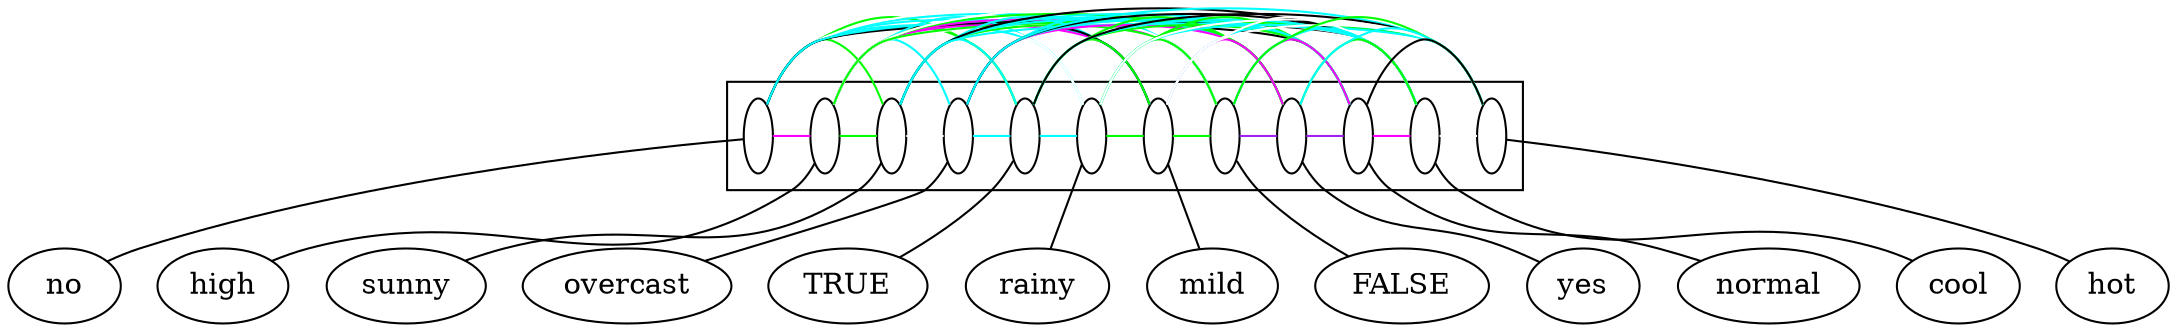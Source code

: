 digraph G {
compound=True;
no;
high;
sunny;
overcast;
TRUE;
rainy;
mild;
FALSE;
yes;
normal;
cool;
hot;
subgraph cluster_highnocoolFALSEnormalyesovercasthotrainyTRUEmildsunny {
s_no [width=0.2, fixedsize=True, fillcolor=white, label=" "];
s_high [width=0.2, fixedsize=True, fillcolor=white, label=" "];
s_sunny [width=0.2, fixedsize=True, fillcolor=white, label=" "];
s_overcast [width=0.2, fixedsize=True, fillcolor=white, label=" "];
s_TRUE [width=0.2, fixedsize=True, fillcolor=white, label=" "];
s_rainy [width=0.2, fixedsize=True, fillcolor=white, label=" "];
s_mild [width=0.2, fixedsize=True, fillcolor=white, label=" "];
s_FALSE [width=0.2, fixedsize=True, fillcolor=white, label=" "];
s_yes [width=0.2, fixedsize=True, fillcolor=white, label=" "];
s_normal [width=0.2, fixedsize=True, fillcolor=white, label=" "];
s_cool [width=0.2, fixedsize=True, fillcolor=white, label=" "];
s_hot [width=0.2, fixedsize=True, fillcolor=white, label=" "];
subgraph  {
rank=same;
s_no -> s_high  [color=magenta, arrowhead=none];
s_no -> s_sunny  [color=green, arrowhead=none];
s_no -> s_overcast  [color=white, arrowhead=none];
s_no -> s_TRUE  [color=green, arrowhead=none];
s_no -> s_rainy  [color=cyan, arrowhead=none];
s_no -> s_mild  [color=cyan, arrowhead=none];
s_no -> s_FALSE  [color=cyan, arrowhead=none];
s_no -> s_yes  [color=white, arrowhead=none];
s_no -> s_normal  [color=black, arrowhead=none];
s_no -> s_cool  [color=black, arrowhead=none];
s_no -> s_hot  [color=cyan, arrowhead=none];
s_high -> s_sunny  [color=green, arrowhead=none];
s_high -> s_overcast  [color=cyan, arrowhead=none];
s_high -> s_TRUE  [color=green, arrowhead=none];
s_high -> s_rainy  [color=cyan, arrowhead=none];
s_high -> s_mild  [color=magenta, arrowhead=none];
s_high -> s_FALSE  [color=magenta, arrowhead=none];
s_high -> s_yes  [color=green, arrowhead=none];
s_high -> s_normal  [color=white, arrowhead=none];
s_high -> s_cool  [color=white, arrowhead=none];
s_high -> s_hot  [color=green, arrowhead=none];
s_sunny -> s_overcast  [color=white, arrowhead=none];
s_sunny -> s_TRUE  [color=cyan, arrowhead=none];
s_sunny -> s_rainy  [color=white, arrowhead=none];
s_sunny -> s_mild  [color=cyan, arrowhead=none];
s_sunny -> s_FALSE  [color=green, arrowhead=none];
s_sunny -> s_yes  [color=cyan, arrowhead=none];
s_sunny -> s_normal  [color=cyan, arrowhead=none];
s_sunny -> s_cool  [color=black, arrowhead=none];
s_sunny -> s_hot  [color=cyan, arrowhead=none];
s_overcast -> s_TRUE  [color=cyan, arrowhead=none];
s_overcast -> s_rainy  [color=white, arrowhead=none];
s_overcast -> s_mild  [color=black, arrowhead=none];
s_overcast -> s_FALSE  [color=cyan, arrowhead=none];
s_overcast -> s_yes  [color=magenta, arrowhead=none];
s_overcast -> s_normal  [color=cyan, arrowhead=none];
s_overcast -> s_cool  [color=black, arrowhead=none];
s_overcast -> s_hot  [color=cyan, arrowhead=none];
s_TRUE -> s_rainy  [color=cyan, arrowhead=none];
s_TRUE -> s_mild  [color=green, arrowhead=none];
s_TRUE -> s_FALSE  [color=white, arrowhead=none];
s_TRUE -> s_yes  [color=green, arrowhead=none];
s_TRUE -> s_normal  [color=green, arrowhead=none];
s_TRUE -> s_cool  [color=cyan, arrowhead=none];
s_TRUE -> s_hot  [color=black, arrowhead=none];
s_rainy -> s_mild  [color=green, arrowhead=none];
s_rainy -> s_FALSE  [color=green, arrowhead=none];
s_rainy -> s_yes  [color=green, arrowhead=none];
s_rainy -> s_normal  [color=green, arrowhead=none];
s_rainy -> s_cool  [color=cyan, arrowhead=none];
s_rainy -> s_hot  [color=white, arrowhead=none];
s_mild -> s_FALSE  [color=green, arrowhead=none];
s_mild -> s_yes  [color=magenta, arrowhead=none];
s_mild -> s_normal  [color=cyan, arrowhead=none];
s_mild -> s_cool  [color=white, arrowhead=none];
s_mild -> s_hot  [color=white, arrowhead=none];
s_FALSE -> s_yes  [color=purple, arrowhead=none];
s_FALSE -> s_normal  [color=magenta, arrowhead=none];
s_FALSE -> s_cool  [color=cyan, arrowhead=none];
s_FALSE -> s_hot  [color=green, arrowhead=none];
s_yes -> s_normal  [color=purple, arrowhead=none];
s_yes -> s_cool  [color=green, arrowhead=none];
s_yes -> s_hot  [color=cyan, arrowhead=none];
s_normal -> s_cool  [color=magenta, arrowhead=none];
s_normal -> s_hot  [color=black, arrowhead=none];
s_cool -> s_hot  [color=white, arrowhead=none];
}

}

s_no -> no  [arrowhead=none];
s_high -> high  [arrowhead=none];
s_sunny -> sunny  [arrowhead=none];
s_overcast -> overcast  [arrowhead=none];
s_TRUE -> TRUE  [arrowhead=none];
s_rainy -> rainy  [arrowhead=none];
s_mild -> mild  [arrowhead=none];
s_FALSE -> FALSE  [arrowhead=none];
s_yes -> yes  [arrowhead=none];
s_normal -> normal  [arrowhead=none];
s_cool -> cool  [arrowhead=none];
s_hot -> hot  [arrowhead=none];
}
